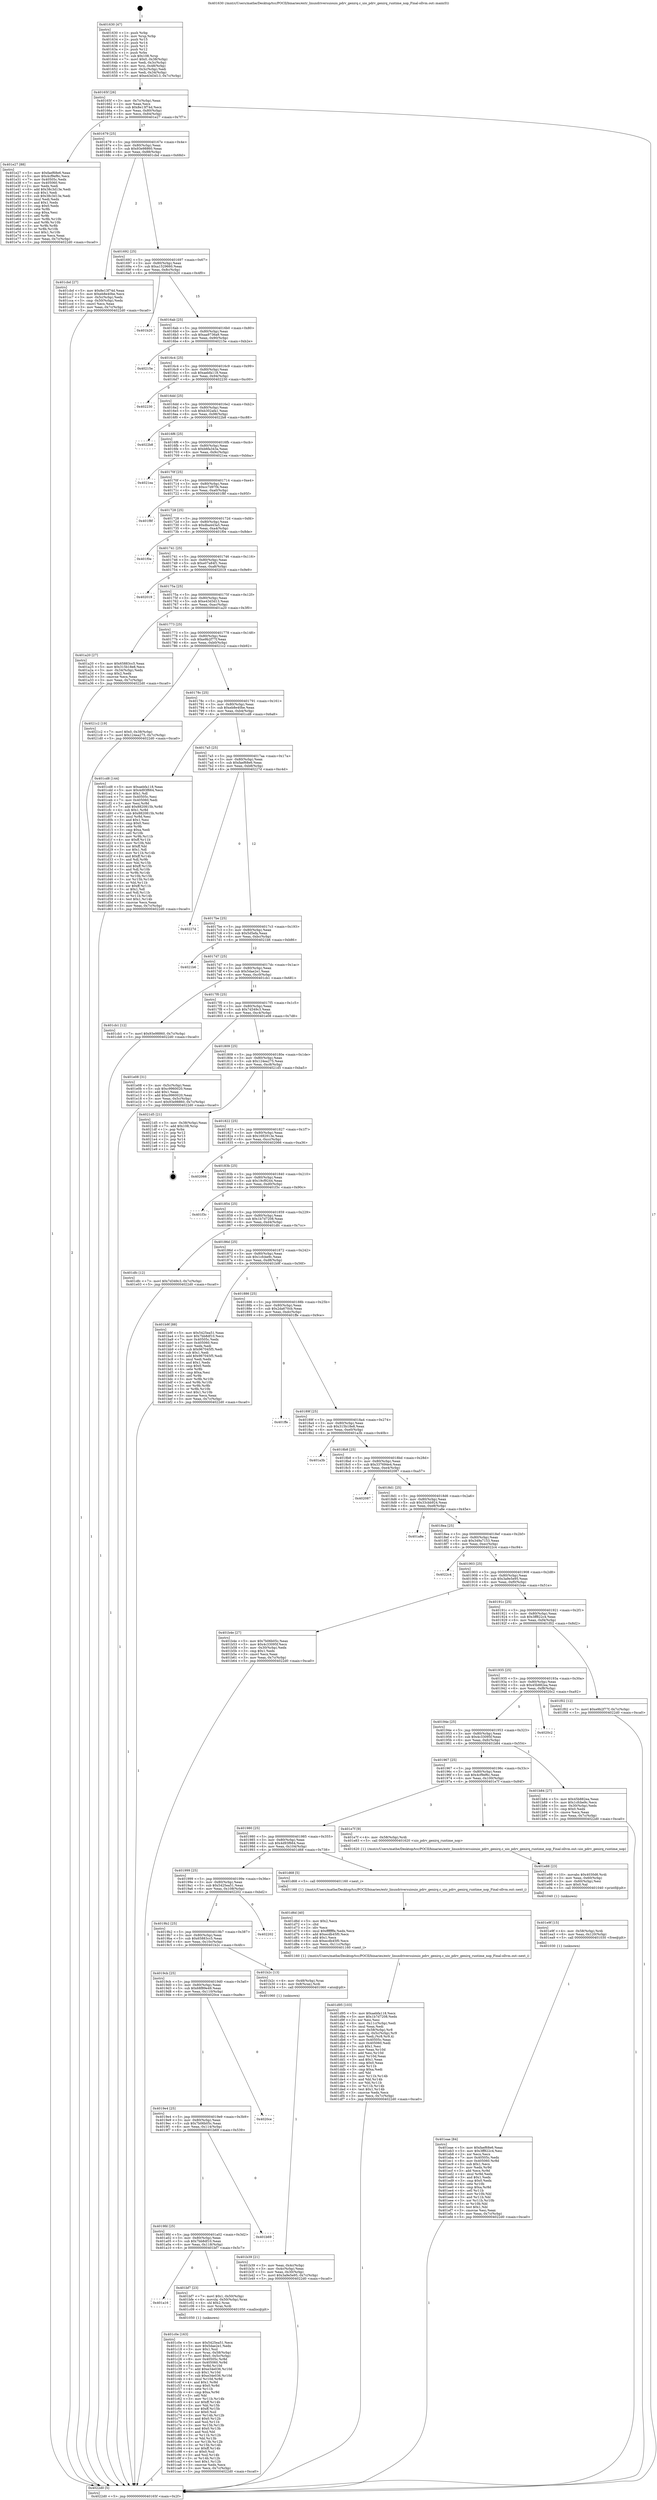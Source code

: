 digraph "0x401630" {
  label = "0x401630 (/mnt/c/Users/mathe/Desktop/tcc/POCII/binaries/extr_linuxdriversuiouio_pdrv_genirq.c_uio_pdrv_genirq_runtime_nop_Final-ollvm.out::main(0))"
  labelloc = "t"
  node[shape=record]

  Entry [label="",width=0.3,height=0.3,shape=circle,fillcolor=black,style=filled]
  "0x40165f" [label="{
     0x40165f [26]\l
     | [instrs]\l
     &nbsp;&nbsp;0x40165f \<+3\>: mov -0x7c(%rbp),%eax\l
     &nbsp;&nbsp;0x401662 \<+2\>: mov %eax,%ecx\l
     &nbsp;&nbsp;0x401664 \<+6\>: sub $0x8e13f74d,%ecx\l
     &nbsp;&nbsp;0x40166a \<+3\>: mov %eax,-0x80(%rbp)\l
     &nbsp;&nbsp;0x40166d \<+6\>: mov %ecx,-0x84(%rbp)\l
     &nbsp;&nbsp;0x401673 \<+6\>: je 0000000000401e27 \<main+0x7f7\>\l
  }"]
  "0x401e27" [label="{
     0x401e27 [88]\l
     | [instrs]\l
     &nbsp;&nbsp;0x401e27 \<+5\>: mov $0xfaef68e6,%eax\l
     &nbsp;&nbsp;0x401e2c \<+5\>: mov $0x4cf9ef6c,%ecx\l
     &nbsp;&nbsp;0x401e31 \<+7\>: mov 0x40505c,%edx\l
     &nbsp;&nbsp;0x401e38 \<+7\>: mov 0x405060,%esi\l
     &nbsp;&nbsp;0x401e3f \<+2\>: mov %edx,%edi\l
     &nbsp;&nbsp;0x401e41 \<+6\>: add $0x38c3d13e,%edi\l
     &nbsp;&nbsp;0x401e47 \<+3\>: sub $0x1,%edi\l
     &nbsp;&nbsp;0x401e4a \<+6\>: sub $0x38c3d13e,%edi\l
     &nbsp;&nbsp;0x401e50 \<+3\>: imul %edi,%edx\l
     &nbsp;&nbsp;0x401e53 \<+3\>: and $0x1,%edx\l
     &nbsp;&nbsp;0x401e56 \<+3\>: cmp $0x0,%edx\l
     &nbsp;&nbsp;0x401e59 \<+4\>: sete %r8b\l
     &nbsp;&nbsp;0x401e5d \<+3\>: cmp $0xa,%esi\l
     &nbsp;&nbsp;0x401e60 \<+4\>: setl %r9b\l
     &nbsp;&nbsp;0x401e64 \<+3\>: mov %r8b,%r10b\l
     &nbsp;&nbsp;0x401e67 \<+3\>: and %r9b,%r10b\l
     &nbsp;&nbsp;0x401e6a \<+3\>: xor %r9b,%r8b\l
     &nbsp;&nbsp;0x401e6d \<+3\>: or %r8b,%r10b\l
     &nbsp;&nbsp;0x401e70 \<+4\>: test $0x1,%r10b\l
     &nbsp;&nbsp;0x401e74 \<+3\>: cmovne %ecx,%eax\l
     &nbsp;&nbsp;0x401e77 \<+3\>: mov %eax,-0x7c(%rbp)\l
     &nbsp;&nbsp;0x401e7a \<+5\>: jmp 00000000004022d0 \<main+0xca0\>\l
  }"]
  "0x401679" [label="{
     0x401679 [25]\l
     | [instrs]\l
     &nbsp;&nbsp;0x401679 \<+5\>: jmp 000000000040167e \<main+0x4e\>\l
     &nbsp;&nbsp;0x40167e \<+3\>: mov -0x80(%rbp),%eax\l
     &nbsp;&nbsp;0x401681 \<+5\>: sub $0x93e98860,%eax\l
     &nbsp;&nbsp;0x401686 \<+6\>: mov %eax,-0x88(%rbp)\l
     &nbsp;&nbsp;0x40168c \<+6\>: je 0000000000401cbd \<main+0x68d\>\l
  }"]
  Exit [label="",width=0.3,height=0.3,shape=circle,fillcolor=black,style=filled,peripheries=2]
  "0x401cbd" [label="{
     0x401cbd [27]\l
     | [instrs]\l
     &nbsp;&nbsp;0x401cbd \<+5\>: mov $0x8e13f74d,%eax\l
     &nbsp;&nbsp;0x401cc2 \<+5\>: mov $0xeb8e40be,%ecx\l
     &nbsp;&nbsp;0x401cc7 \<+3\>: mov -0x5c(%rbp),%edx\l
     &nbsp;&nbsp;0x401cca \<+3\>: cmp -0x50(%rbp),%edx\l
     &nbsp;&nbsp;0x401ccd \<+3\>: cmovl %ecx,%eax\l
     &nbsp;&nbsp;0x401cd0 \<+3\>: mov %eax,-0x7c(%rbp)\l
     &nbsp;&nbsp;0x401cd3 \<+5\>: jmp 00000000004022d0 \<main+0xca0\>\l
  }"]
  "0x401692" [label="{
     0x401692 [25]\l
     | [instrs]\l
     &nbsp;&nbsp;0x401692 \<+5\>: jmp 0000000000401697 \<main+0x67\>\l
     &nbsp;&nbsp;0x401697 \<+3\>: mov -0x80(%rbp),%eax\l
     &nbsp;&nbsp;0x40169a \<+5\>: sub $0xa1529660,%eax\l
     &nbsp;&nbsp;0x40169f \<+6\>: mov %eax,-0x8c(%rbp)\l
     &nbsp;&nbsp;0x4016a5 \<+6\>: je 0000000000401b20 \<main+0x4f0\>\l
  }"]
  "0x401eae" [label="{
     0x401eae [84]\l
     | [instrs]\l
     &nbsp;&nbsp;0x401eae \<+5\>: mov $0xfaef68e6,%eax\l
     &nbsp;&nbsp;0x401eb3 \<+5\>: mov $0x3ff822c4,%esi\l
     &nbsp;&nbsp;0x401eb8 \<+2\>: xor %ecx,%ecx\l
     &nbsp;&nbsp;0x401eba \<+7\>: mov 0x40505c,%edx\l
     &nbsp;&nbsp;0x401ec1 \<+8\>: mov 0x405060,%r8d\l
     &nbsp;&nbsp;0x401ec9 \<+3\>: sub $0x1,%ecx\l
     &nbsp;&nbsp;0x401ecc \<+3\>: mov %edx,%r9d\l
     &nbsp;&nbsp;0x401ecf \<+3\>: add %ecx,%r9d\l
     &nbsp;&nbsp;0x401ed2 \<+4\>: imul %r9d,%edx\l
     &nbsp;&nbsp;0x401ed6 \<+3\>: and $0x1,%edx\l
     &nbsp;&nbsp;0x401ed9 \<+3\>: cmp $0x0,%edx\l
     &nbsp;&nbsp;0x401edc \<+4\>: sete %r10b\l
     &nbsp;&nbsp;0x401ee0 \<+4\>: cmp $0xa,%r8d\l
     &nbsp;&nbsp;0x401ee4 \<+4\>: setl %r11b\l
     &nbsp;&nbsp;0x401ee8 \<+3\>: mov %r10b,%bl\l
     &nbsp;&nbsp;0x401eeb \<+3\>: and %r11b,%bl\l
     &nbsp;&nbsp;0x401eee \<+3\>: xor %r11b,%r10b\l
     &nbsp;&nbsp;0x401ef1 \<+3\>: or %r10b,%bl\l
     &nbsp;&nbsp;0x401ef4 \<+3\>: test $0x1,%bl\l
     &nbsp;&nbsp;0x401ef7 \<+3\>: cmovne %esi,%eax\l
     &nbsp;&nbsp;0x401efa \<+3\>: mov %eax,-0x7c(%rbp)\l
     &nbsp;&nbsp;0x401efd \<+5\>: jmp 00000000004022d0 \<main+0xca0\>\l
  }"]
  "0x401b20" [label="{
     0x401b20\l
  }", style=dashed]
  "0x4016ab" [label="{
     0x4016ab [25]\l
     | [instrs]\l
     &nbsp;&nbsp;0x4016ab \<+5\>: jmp 00000000004016b0 \<main+0x80\>\l
     &nbsp;&nbsp;0x4016b0 \<+3\>: mov -0x80(%rbp),%eax\l
     &nbsp;&nbsp;0x4016b3 \<+5\>: sub $0xaa9736a9,%eax\l
     &nbsp;&nbsp;0x4016b8 \<+6\>: mov %eax,-0x90(%rbp)\l
     &nbsp;&nbsp;0x4016be \<+6\>: je 000000000040215e \<main+0xb2e\>\l
  }"]
  "0x401e9f" [label="{
     0x401e9f [15]\l
     | [instrs]\l
     &nbsp;&nbsp;0x401e9f \<+4\>: mov -0x58(%rbp),%rdi\l
     &nbsp;&nbsp;0x401ea3 \<+6\>: mov %eax,-0x120(%rbp)\l
     &nbsp;&nbsp;0x401ea9 \<+5\>: call 0000000000401030 \<free@plt\>\l
     | [calls]\l
     &nbsp;&nbsp;0x401030 \{1\} (unknown)\l
  }"]
  "0x40215e" [label="{
     0x40215e\l
  }", style=dashed]
  "0x4016c4" [label="{
     0x4016c4 [25]\l
     | [instrs]\l
     &nbsp;&nbsp;0x4016c4 \<+5\>: jmp 00000000004016c9 \<main+0x99\>\l
     &nbsp;&nbsp;0x4016c9 \<+3\>: mov -0x80(%rbp),%eax\l
     &nbsp;&nbsp;0x4016cc \<+5\>: sub $0xaebfa118,%eax\l
     &nbsp;&nbsp;0x4016d1 \<+6\>: mov %eax,-0x94(%rbp)\l
     &nbsp;&nbsp;0x4016d7 \<+6\>: je 0000000000402230 \<main+0xc00\>\l
  }"]
  "0x401e88" [label="{
     0x401e88 [23]\l
     | [instrs]\l
     &nbsp;&nbsp;0x401e88 \<+10\>: movabs $0x4030d6,%rdi\l
     &nbsp;&nbsp;0x401e92 \<+3\>: mov %eax,-0x60(%rbp)\l
     &nbsp;&nbsp;0x401e95 \<+3\>: mov -0x60(%rbp),%esi\l
     &nbsp;&nbsp;0x401e98 \<+2\>: mov $0x0,%al\l
     &nbsp;&nbsp;0x401e9a \<+5\>: call 0000000000401040 \<printf@plt\>\l
     | [calls]\l
     &nbsp;&nbsp;0x401040 \{1\} (unknown)\l
  }"]
  "0x402230" [label="{
     0x402230\l
  }", style=dashed]
  "0x4016dd" [label="{
     0x4016dd [25]\l
     | [instrs]\l
     &nbsp;&nbsp;0x4016dd \<+5\>: jmp 00000000004016e2 \<main+0xb2\>\l
     &nbsp;&nbsp;0x4016e2 \<+3\>: mov -0x80(%rbp),%eax\l
     &nbsp;&nbsp;0x4016e5 \<+5\>: sub $0xb302afa1,%eax\l
     &nbsp;&nbsp;0x4016ea \<+6\>: mov %eax,-0x98(%rbp)\l
     &nbsp;&nbsp;0x4016f0 \<+6\>: je 00000000004022b8 \<main+0xc88\>\l
  }"]
  "0x401d95" [label="{
     0x401d95 [103]\l
     | [instrs]\l
     &nbsp;&nbsp;0x401d95 \<+5\>: mov $0xaebfa118,%ecx\l
     &nbsp;&nbsp;0x401d9a \<+5\>: mov $0x1b7d7208,%edx\l
     &nbsp;&nbsp;0x401d9f \<+2\>: xor %esi,%esi\l
     &nbsp;&nbsp;0x401da1 \<+6\>: mov -0x11c(%rbp),%edi\l
     &nbsp;&nbsp;0x401da7 \<+3\>: imul %eax,%edi\l
     &nbsp;&nbsp;0x401daa \<+4\>: mov -0x58(%rbp),%r8\l
     &nbsp;&nbsp;0x401dae \<+4\>: movslq -0x5c(%rbp),%r9\l
     &nbsp;&nbsp;0x401db2 \<+4\>: mov %edi,(%r8,%r9,4)\l
     &nbsp;&nbsp;0x401db6 \<+7\>: mov 0x40505c,%eax\l
     &nbsp;&nbsp;0x401dbd \<+7\>: mov 0x405060,%edi\l
     &nbsp;&nbsp;0x401dc4 \<+3\>: sub $0x1,%esi\l
     &nbsp;&nbsp;0x401dc7 \<+3\>: mov %eax,%r10d\l
     &nbsp;&nbsp;0x401dca \<+3\>: add %esi,%r10d\l
     &nbsp;&nbsp;0x401dcd \<+4\>: imul %r10d,%eax\l
     &nbsp;&nbsp;0x401dd1 \<+3\>: and $0x1,%eax\l
     &nbsp;&nbsp;0x401dd4 \<+3\>: cmp $0x0,%eax\l
     &nbsp;&nbsp;0x401dd7 \<+4\>: sete %r11b\l
     &nbsp;&nbsp;0x401ddb \<+3\>: cmp $0xa,%edi\l
     &nbsp;&nbsp;0x401dde \<+3\>: setl %bl\l
     &nbsp;&nbsp;0x401de1 \<+3\>: mov %r11b,%r14b\l
     &nbsp;&nbsp;0x401de4 \<+3\>: and %bl,%r14b\l
     &nbsp;&nbsp;0x401de7 \<+3\>: xor %bl,%r11b\l
     &nbsp;&nbsp;0x401dea \<+3\>: or %r11b,%r14b\l
     &nbsp;&nbsp;0x401ded \<+4\>: test $0x1,%r14b\l
     &nbsp;&nbsp;0x401df1 \<+3\>: cmovne %edx,%ecx\l
     &nbsp;&nbsp;0x401df4 \<+3\>: mov %ecx,-0x7c(%rbp)\l
     &nbsp;&nbsp;0x401df7 \<+5\>: jmp 00000000004022d0 \<main+0xca0\>\l
  }"]
  "0x4022b8" [label="{
     0x4022b8\l
  }", style=dashed]
  "0x4016f6" [label="{
     0x4016f6 [25]\l
     | [instrs]\l
     &nbsp;&nbsp;0x4016f6 \<+5\>: jmp 00000000004016fb \<main+0xcb\>\l
     &nbsp;&nbsp;0x4016fb \<+3\>: mov -0x80(%rbp),%eax\l
     &nbsp;&nbsp;0x4016fe \<+5\>: sub $0xb6fa343a,%eax\l
     &nbsp;&nbsp;0x401703 \<+6\>: mov %eax,-0x9c(%rbp)\l
     &nbsp;&nbsp;0x401709 \<+6\>: je 00000000004021ea \<main+0xbba\>\l
  }"]
  "0x401d6d" [label="{
     0x401d6d [40]\l
     | [instrs]\l
     &nbsp;&nbsp;0x401d6d \<+5\>: mov $0x2,%ecx\l
     &nbsp;&nbsp;0x401d72 \<+1\>: cltd\l
     &nbsp;&nbsp;0x401d73 \<+2\>: idiv %ecx\l
     &nbsp;&nbsp;0x401d75 \<+6\>: imul $0xfffffffe,%edx,%ecx\l
     &nbsp;&nbsp;0x401d7b \<+6\>: add $0xecdb45f0,%ecx\l
     &nbsp;&nbsp;0x401d81 \<+3\>: add $0x1,%ecx\l
     &nbsp;&nbsp;0x401d84 \<+6\>: sub $0xecdb45f0,%ecx\l
     &nbsp;&nbsp;0x401d8a \<+6\>: mov %ecx,-0x11c(%rbp)\l
     &nbsp;&nbsp;0x401d90 \<+5\>: call 0000000000401160 \<next_i\>\l
     | [calls]\l
     &nbsp;&nbsp;0x401160 \{1\} (/mnt/c/Users/mathe/Desktop/tcc/POCII/binaries/extr_linuxdriversuiouio_pdrv_genirq.c_uio_pdrv_genirq_runtime_nop_Final-ollvm.out::next_i)\l
  }"]
  "0x4021ea" [label="{
     0x4021ea\l
  }", style=dashed]
  "0x40170f" [label="{
     0x40170f [25]\l
     | [instrs]\l
     &nbsp;&nbsp;0x40170f \<+5\>: jmp 0000000000401714 \<main+0xe4\>\l
     &nbsp;&nbsp;0x401714 \<+3\>: mov -0x80(%rbp),%eax\l
     &nbsp;&nbsp;0x401717 \<+5\>: sub $0xcc7d97f4,%eax\l
     &nbsp;&nbsp;0x40171c \<+6\>: mov %eax,-0xa0(%rbp)\l
     &nbsp;&nbsp;0x401722 \<+6\>: je 0000000000401f8f \<main+0x95f\>\l
  }"]
  "0x401c0e" [label="{
     0x401c0e [163]\l
     | [instrs]\l
     &nbsp;&nbsp;0x401c0e \<+5\>: mov $0x5425ea51,%ecx\l
     &nbsp;&nbsp;0x401c13 \<+5\>: mov $0x5dae2e1,%edx\l
     &nbsp;&nbsp;0x401c18 \<+3\>: mov $0x1,%sil\l
     &nbsp;&nbsp;0x401c1b \<+4\>: mov %rax,-0x58(%rbp)\l
     &nbsp;&nbsp;0x401c1f \<+7\>: movl $0x0,-0x5c(%rbp)\l
     &nbsp;&nbsp;0x401c26 \<+8\>: mov 0x40505c,%r8d\l
     &nbsp;&nbsp;0x401c2e \<+8\>: mov 0x405060,%r9d\l
     &nbsp;&nbsp;0x401c36 \<+3\>: mov %r8d,%r10d\l
     &nbsp;&nbsp;0x401c39 \<+7\>: add $0xe34e036,%r10d\l
     &nbsp;&nbsp;0x401c40 \<+4\>: sub $0x1,%r10d\l
     &nbsp;&nbsp;0x401c44 \<+7\>: sub $0xe34e036,%r10d\l
     &nbsp;&nbsp;0x401c4b \<+4\>: imul %r10d,%r8d\l
     &nbsp;&nbsp;0x401c4f \<+4\>: and $0x1,%r8d\l
     &nbsp;&nbsp;0x401c53 \<+4\>: cmp $0x0,%r8d\l
     &nbsp;&nbsp;0x401c57 \<+4\>: sete %r11b\l
     &nbsp;&nbsp;0x401c5b \<+4\>: cmp $0xa,%r9d\l
     &nbsp;&nbsp;0x401c5f \<+3\>: setl %bl\l
     &nbsp;&nbsp;0x401c62 \<+3\>: mov %r11b,%r14b\l
     &nbsp;&nbsp;0x401c65 \<+4\>: xor $0xff,%r14b\l
     &nbsp;&nbsp;0x401c69 \<+3\>: mov %bl,%r15b\l
     &nbsp;&nbsp;0x401c6c \<+4\>: xor $0xff,%r15b\l
     &nbsp;&nbsp;0x401c70 \<+4\>: xor $0x0,%sil\l
     &nbsp;&nbsp;0x401c74 \<+3\>: mov %r14b,%r12b\l
     &nbsp;&nbsp;0x401c77 \<+4\>: and $0x0,%r12b\l
     &nbsp;&nbsp;0x401c7b \<+3\>: and %sil,%r11b\l
     &nbsp;&nbsp;0x401c7e \<+3\>: mov %r15b,%r13b\l
     &nbsp;&nbsp;0x401c81 \<+4\>: and $0x0,%r13b\l
     &nbsp;&nbsp;0x401c85 \<+3\>: and %sil,%bl\l
     &nbsp;&nbsp;0x401c88 \<+3\>: or %r11b,%r12b\l
     &nbsp;&nbsp;0x401c8b \<+3\>: or %bl,%r13b\l
     &nbsp;&nbsp;0x401c8e \<+3\>: xor %r13b,%r12b\l
     &nbsp;&nbsp;0x401c91 \<+3\>: or %r15b,%r14b\l
     &nbsp;&nbsp;0x401c94 \<+4\>: xor $0xff,%r14b\l
     &nbsp;&nbsp;0x401c98 \<+4\>: or $0x0,%sil\l
     &nbsp;&nbsp;0x401c9c \<+3\>: and %sil,%r14b\l
     &nbsp;&nbsp;0x401c9f \<+3\>: or %r14b,%r12b\l
     &nbsp;&nbsp;0x401ca2 \<+4\>: test $0x1,%r12b\l
     &nbsp;&nbsp;0x401ca6 \<+3\>: cmovne %edx,%ecx\l
     &nbsp;&nbsp;0x401ca9 \<+3\>: mov %ecx,-0x7c(%rbp)\l
     &nbsp;&nbsp;0x401cac \<+5\>: jmp 00000000004022d0 \<main+0xca0\>\l
  }"]
  "0x401f8f" [label="{
     0x401f8f\l
  }", style=dashed]
  "0x401728" [label="{
     0x401728 [25]\l
     | [instrs]\l
     &nbsp;&nbsp;0x401728 \<+5\>: jmp 000000000040172d \<main+0xfd\>\l
     &nbsp;&nbsp;0x40172d \<+3\>: mov -0x80(%rbp),%eax\l
     &nbsp;&nbsp;0x401730 \<+5\>: sub $0xdba443a5,%eax\l
     &nbsp;&nbsp;0x401735 \<+6\>: mov %eax,-0xa4(%rbp)\l
     &nbsp;&nbsp;0x40173b \<+6\>: je 0000000000401f0e \<main+0x8de\>\l
  }"]
  "0x401a16" [label="{
     0x401a16\l
  }", style=dashed]
  "0x401f0e" [label="{
     0x401f0e\l
  }", style=dashed]
  "0x401741" [label="{
     0x401741 [25]\l
     | [instrs]\l
     &nbsp;&nbsp;0x401741 \<+5\>: jmp 0000000000401746 \<main+0x116\>\l
     &nbsp;&nbsp;0x401746 \<+3\>: mov -0x80(%rbp),%eax\l
     &nbsp;&nbsp;0x401749 \<+5\>: sub $0xe07a84f1,%eax\l
     &nbsp;&nbsp;0x40174e \<+6\>: mov %eax,-0xa8(%rbp)\l
     &nbsp;&nbsp;0x401754 \<+6\>: je 0000000000402019 \<main+0x9e9\>\l
  }"]
  "0x401bf7" [label="{
     0x401bf7 [23]\l
     | [instrs]\l
     &nbsp;&nbsp;0x401bf7 \<+7\>: movl $0x1,-0x50(%rbp)\l
     &nbsp;&nbsp;0x401bfe \<+4\>: movslq -0x50(%rbp),%rax\l
     &nbsp;&nbsp;0x401c02 \<+4\>: shl $0x2,%rax\l
     &nbsp;&nbsp;0x401c06 \<+3\>: mov %rax,%rdi\l
     &nbsp;&nbsp;0x401c09 \<+5\>: call 0000000000401050 \<malloc@plt\>\l
     | [calls]\l
     &nbsp;&nbsp;0x401050 \{1\} (unknown)\l
  }"]
  "0x402019" [label="{
     0x402019\l
  }", style=dashed]
  "0x40175a" [label="{
     0x40175a [25]\l
     | [instrs]\l
     &nbsp;&nbsp;0x40175a \<+5\>: jmp 000000000040175f \<main+0x12f\>\l
     &nbsp;&nbsp;0x40175f \<+3\>: mov -0x80(%rbp),%eax\l
     &nbsp;&nbsp;0x401762 \<+5\>: sub $0xe43d3d13,%eax\l
     &nbsp;&nbsp;0x401767 \<+6\>: mov %eax,-0xac(%rbp)\l
     &nbsp;&nbsp;0x40176d \<+6\>: je 0000000000401a20 \<main+0x3f0\>\l
  }"]
  "0x4019fd" [label="{
     0x4019fd [25]\l
     | [instrs]\l
     &nbsp;&nbsp;0x4019fd \<+5\>: jmp 0000000000401a02 \<main+0x3d2\>\l
     &nbsp;&nbsp;0x401a02 \<+3\>: mov -0x80(%rbp),%eax\l
     &nbsp;&nbsp;0x401a05 \<+5\>: sub $0x7bb8df10,%eax\l
     &nbsp;&nbsp;0x401a0a \<+6\>: mov %eax,-0x118(%rbp)\l
     &nbsp;&nbsp;0x401a10 \<+6\>: je 0000000000401bf7 \<main+0x5c7\>\l
  }"]
  "0x401a20" [label="{
     0x401a20 [27]\l
     | [instrs]\l
     &nbsp;&nbsp;0x401a20 \<+5\>: mov $0x65883cc5,%eax\l
     &nbsp;&nbsp;0x401a25 \<+5\>: mov $0x315b18e8,%ecx\l
     &nbsp;&nbsp;0x401a2a \<+3\>: mov -0x34(%rbp),%edx\l
     &nbsp;&nbsp;0x401a2d \<+3\>: cmp $0x2,%edx\l
     &nbsp;&nbsp;0x401a30 \<+3\>: cmovne %ecx,%eax\l
     &nbsp;&nbsp;0x401a33 \<+3\>: mov %eax,-0x7c(%rbp)\l
     &nbsp;&nbsp;0x401a36 \<+5\>: jmp 00000000004022d0 \<main+0xca0\>\l
  }"]
  "0x401773" [label="{
     0x401773 [25]\l
     | [instrs]\l
     &nbsp;&nbsp;0x401773 \<+5\>: jmp 0000000000401778 \<main+0x148\>\l
     &nbsp;&nbsp;0x401778 \<+3\>: mov -0x80(%rbp),%eax\l
     &nbsp;&nbsp;0x40177b \<+5\>: sub $0xe9b2f77f,%eax\l
     &nbsp;&nbsp;0x401780 \<+6\>: mov %eax,-0xb0(%rbp)\l
     &nbsp;&nbsp;0x401786 \<+6\>: je 00000000004021c2 \<main+0xb92\>\l
  }"]
  "0x4022d0" [label="{
     0x4022d0 [5]\l
     | [instrs]\l
     &nbsp;&nbsp;0x4022d0 \<+5\>: jmp 000000000040165f \<main+0x2f\>\l
  }"]
  "0x401630" [label="{
     0x401630 [47]\l
     | [instrs]\l
     &nbsp;&nbsp;0x401630 \<+1\>: push %rbp\l
     &nbsp;&nbsp;0x401631 \<+3\>: mov %rsp,%rbp\l
     &nbsp;&nbsp;0x401634 \<+2\>: push %r15\l
     &nbsp;&nbsp;0x401636 \<+2\>: push %r14\l
     &nbsp;&nbsp;0x401638 \<+2\>: push %r13\l
     &nbsp;&nbsp;0x40163a \<+2\>: push %r12\l
     &nbsp;&nbsp;0x40163c \<+1\>: push %rbx\l
     &nbsp;&nbsp;0x40163d \<+7\>: sub $0x108,%rsp\l
     &nbsp;&nbsp;0x401644 \<+7\>: movl $0x0,-0x38(%rbp)\l
     &nbsp;&nbsp;0x40164b \<+3\>: mov %edi,-0x3c(%rbp)\l
     &nbsp;&nbsp;0x40164e \<+4\>: mov %rsi,-0x48(%rbp)\l
     &nbsp;&nbsp;0x401652 \<+3\>: mov -0x3c(%rbp),%edi\l
     &nbsp;&nbsp;0x401655 \<+3\>: mov %edi,-0x34(%rbp)\l
     &nbsp;&nbsp;0x401658 \<+7\>: movl $0xe43d3d13,-0x7c(%rbp)\l
  }"]
  "0x401b69" [label="{
     0x401b69\l
  }", style=dashed]
  "0x4021c2" [label="{
     0x4021c2 [19]\l
     | [instrs]\l
     &nbsp;&nbsp;0x4021c2 \<+7\>: movl $0x0,-0x38(%rbp)\l
     &nbsp;&nbsp;0x4021c9 \<+7\>: movl $0x124ea275,-0x7c(%rbp)\l
     &nbsp;&nbsp;0x4021d0 \<+5\>: jmp 00000000004022d0 \<main+0xca0\>\l
  }"]
  "0x40178c" [label="{
     0x40178c [25]\l
     | [instrs]\l
     &nbsp;&nbsp;0x40178c \<+5\>: jmp 0000000000401791 \<main+0x161\>\l
     &nbsp;&nbsp;0x401791 \<+3\>: mov -0x80(%rbp),%eax\l
     &nbsp;&nbsp;0x401794 \<+5\>: sub $0xeb8e40be,%eax\l
     &nbsp;&nbsp;0x401799 \<+6\>: mov %eax,-0xb4(%rbp)\l
     &nbsp;&nbsp;0x40179f \<+6\>: je 0000000000401cd8 \<main+0x6a8\>\l
  }"]
  "0x4019e4" [label="{
     0x4019e4 [25]\l
     | [instrs]\l
     &nbsp;&nbsp;0x4019e4 \<+5\>: jmp 00000000004019e9 \<main+0x3b9\>\l
     &nbsp;&nbsp;0x4019e9 \<+3\>: mov -0x80(%rbp),%eax\l
     &nbsp;&nbsp;0x4019ec \<+5\>: sub $0x7b06b05c,%eax\l
     &nbsp;&nbsp;0x4019f1 \<+6\>: mov %eax,-0x114(%rbp)\l
     &nbsp;&nbsp;0x4019f7 \<+6\>: je 0000000000401b69 \<main+0x539\>\l
  }"]
  "0x401cd8" [label="{
     0x401cd8 [144]\l
     | [instrs]\l
     &nbsp;&nbsp;0x401cd8 \<+5\>: mov $0xaebfa118,%eax\l
     &nbsp;&nbsp;0x401cdd \<+5\>: mov $0x4d93f664,%ecx\l
     &nbsp;&nbsp;0x401ce2 \<+2\>: mov $0x1,%dl\l
     &nbsp;&nbsp;0x401ce4 \<+7\>: mov 0x40505c,%esi\l
     &nbsp;&nbsp;0x401ceb \<+7\>: mov 0x405060,%edi\l
     &nbsp;&nbsp;0x401cf2 \<+3\>: mov %esi,%r8d\l
     &nbsp;&nbsp;0x401cf5 \<+7\>: add $0x8820815b,%r8d\l
     &nbsp;&nbsp;0x401cfc \<+4\>: sub $0x1,%r8d\l
     &nbsp;&nbsp;0x401d00 \<+7\>: sub $0x8820815b,%r8d\l
     &nbsp;&nbsp;0x401d07 \<+4\>: imul %r8d,%esi\l
     &nbsp;&nbsp;0x401d0b \<+3\>: and $0x1,%esi\l
     &nbsp;&nbsp;0x401d0e \<+3\>: cmp $0x0,%esi\l
     &nbsp;&nbsp;0x401d11 \<+4\>: sete %r9b\l
     &nbsp;&nbsp;0x401d15 \<+3\>: cmp $0xa,%edi\l
     &nbsp;&nbsp;0x401d18 \<+4\>: setl %r10b\l
     &nbsp;&nbsp;0x401d1c \<+3\>: mov %r9b,%r11b\l
     &nbsp;&nbsp;0x401d1f \<+4\>: xor $0xff,%r11b\l
     &nbsp;&nbsp;0x401d23 \<+3\>: mov %r10b,%bl\l
     &nbsp;&nbsp;0x401d26 \<+3\>: xor $0xff,%bl\l
     &nbsp;&nbsp;0x401d29 \<+3\>: xor $0x1,%dl\l
     &nbsp;&nbsp;0x401d2c \<+3\>: mov %r11b,%r14b\l
     &nbsp;&nbsp;0x401d2f \<+4\>: and $0xff,%r14b\l
     &nbsp;&nbsp;0x401d33 \<+3\>: and %dl,%r9b\l
     &nbsp;&nbsp;0x401d36 \<+3\>: mov %bl,%r15b\l
     &nbsp;&nbsp;0x401d39 \<+4\>: and $0xff,%r15b\l
     &nbsp;&nbsp;0x401d3d \<+3\>: and %dl,%r10b\l
     &nbsp;&nbsp;0x401d40 \<+3\>: or %r9b,%r14b\l
     &nbsp;&nbsp;0x401d43 \<+3\>: or %r10b,%r15b\l
     &nbsp;&nbsp;0x401d46 \<+3\>: xor %r15b,%r14b\l
     &nbsp;&nbsp;0x401d49 \<+3\>: or %bl,%r11b\l
     &nbsp;&nbsp;0x401d4c \<+4\>: xor $0xff,%r11b\l
     &nbsp;&nbsp;0x401d50 \<+3\>: or $0x1,%dl\l
     &nbsp;&nbsp;0x401d53 \<+3\>: and %dl,%r11b\l
     &nbsp;&nbsp;0x401d56 \<+3\>: or %r11b,%r14b\l
     &nbsp;&nbsp;0x401d59 \<+4\>: test $0x1,%r14b\l
     &nbsp;&nbsp;0x401d5d \<+3\>: cmovne %ecx,%eax\l
     &nbsp;&nbsp;0x401d60 \<+3\>: mov %eax,-0x7c(%rbp)\l
     &nbsp;&nbsp;0x401d63 \<+5\>: jmp 00000000004022d0 \<main+0xca0\>\l
  }"]
  "0x4017a5" [label="{
     0x4017a5 [25]\l
     | [instrs]\l
     &nbsp;&nbsp;0x4017a5 \<+5\>: jmp 00000000004017aa \<main+0x17a\>\l
     &nbsp;&nbsp;0x4017aa \<+3\>: mov -0x80(%rbp),%eax\l
     &nbsp;&nbsp;0x4017ad \<+5\>: sub $0xfaef68e6,%eax\l
     &nbsp;&nbsp;0x4017b2 \<+6\>: mov %eax,-0xb8(%rbp)\l
     &nbsp;&nbsp;0x4017b8 \<+6\>: je 000000000040227d \<main+0xc4d\>\l
  }"]
  "0x4020ce" [label="{
     0x4020ce\l
  }", style=dashed]
  "0x40227d" [label="{
     0x40227d\l
  }", style=dashed]
  "0x4017be" [label="{
     0x4017be [25]\l
     | [instrs]\l
     &nbsp;&nbsp;0x4017be \<+5\>: jmp 00000000004017c3 \<main+0x193\>\l
     &nbsp;&nbsp;0x4017c3 \<+3\>: mov -0x80(%rbp),%eax\l
     &nbsp;&nbsp;0x4017c6 \<+5\>: sub $0x5d5efa,%eax\l
     &nbsp;&nbsp;0x4017cb \<+6\>: mov %eax,-0xbc(%rbp)\l
     &nbsp;&nbsp;0x4017d1 \<+6\>: je 00000000004021b6 \<main+0xb86\>\l
  }"]
  "0x401b39" [label="{
     0x401b39 [21]\l
     | [instrs]\l
     &nbsp;&nbsp;0x401b39 \<+3\>: mov %eax,-0x4c(%rbp)\l
     &nbsp;&nbsp;0x401b3c \<+3\>: mov -0x4c(%rbp),%eax\l
     &nbsp;&nbsp;0x401b3f \<+3\>: mov %eax,-0x30(%rbp)\l
     &nbsp;&nbsp;0x401b42 \<+7\>: movl $0x3a9e5e95,-0x7c(%rbp)\l
     &nbsp;&nbsp;0x401b49 \<+5\>: jmp 00000000004022d0 \<main+0xca0\>\l
  }"]
  "0x4021b6" [label="{
     0x4021b6\l
  }", style=dashed]
  "0x4017d7" [label="{
     0x4017d7 [25]\l
     | [instrs]\l
     &nbsp;&nbsp;0x4017d7 \<+5\>: jmp 00000000004017dc \<main+0x1ac\>\l
     &nbsp;&nbsp;0x4017dc \<+3\>: mov -0x80(%rbp),%eax\l
     &nbsp;&nbsp;0x4017df \<+5\>: sub $0x5dae2e1,%eax\l
     &nbsp;&nbsp;0x4017e4 \<+6\>: mov %eax,-0xc0(%rbp)\l
     &nbsp;&nbsp;0x4017ea \<+6\>: je 0000000000401cb1 \<main+0x681\>\l
  }"]
  "0x4019cb" [label="{
     0x4019cb [25]\l
     | [instrs]\l
     &nbsp;&nbsp;0x4019cb \<+5\>: jmp 00000000004019d0 \<main+0x3a0\>\l
     &nbsp;&nbsp;0x4019d0 \<+3\>: mov -0x80(%rbp),%eax\l
     &nbsp;&nbsp;0x4019d3 \<+5\>: sub $0x68f89e49,%eax\l
     &nbsp;&nbsp;0x4019d8 \<+6\>: mov %eax,-0x110(%rbp)\l
     &nbsp;&nbsp;0x4019de \<+6\>: je 00000000004020ce \<main+0xa9e\>\l
  }"]
  "0x401cb1" [label="{
     0x401cb1 [12]\l
     | [instrs]\l
     &nbsp;&nbsp;0x401cb1 \<+7\>: movl $0x93e98860,-0x7c(%rbp)\l
     &nbsp;&nbsp;0x401cb8 \<+5\>: jmp 00000000004022d0 \<main+0xca0\>\l
  }"]
  "0x4017f0" [label="{
     0x4017f0 [25]\l
     | [instrs]\l
     &nbsp;&nbsp;0x4017f0 \<+5\>: jmp 00000000004017f5 \<main+0x1c5\>\l
     &nbsp;&nbsp;0x4017f5 \<+3\>: mov -0x80(%rbp),%eax\l
     &nbsp;&nbsp;0x4017f8 \<+5\>: sub $0x7d349c3,%eax\l
     &nbsp;&nbsp;0x4017fd \<+6\>: mov %eax,-0xc4(%rbp)\l
     &nbsp;&nbsp;0x401803 \<+6\>: je 0000000000401e08 \<main+0x7d8\>\l
  }"]
  "0x401b2c" [label="{
     0x401b2c [13]\l
     | [instrs]\l
     &nbsp;&nbsp;0x401b2c \<+4\>: mov -0x48(%rbp),%rax\l
     &nbsp;&nbsp;0x401b30 \<+4\>: mov 0x8(%rax),%rdi\l
     &nbsp;&nbsp;0x401b34 \<+5\>: call 0000000000401060 \<atoi@plt\>\l
     | [calls]\l
     &nbsp;&nbsp;0x401060 \{1\} (unknown)\l
  }"]
  "0x401e08" [label="{
     0x401e08 [31]\l
     | [instrs]\l
     &nbsp;&nbsp;0x401e08 \<+3\>: mov -0x5c(%rbp),%eax\l
     &nbsp;&nbsp;0x401e0b \<+5\>: sub $0xc9960020,%eax\l
     &nbsp;&nbsp;0x401e10 \<+3\>: add $0x1,%eax\l
     &nbsp;&nbsp;0x401e13 \<+5\>: add $0xc9960020,%eax\l
     &nbsp;&nbsp;0x401e18 \<+3\>: mov %eax,-0x5c(%rbp)\l
     &nbsp;&nbsp;0x401e1b \<+7\>: movl $0x93e98860,-0x7c(%rbp)\l
     &nbsp;&nbsp;0x401e22 \<+5\>: jmp 00000000004022d0 \<main+0xca0\>\l
  }"]
  "0x401809" [label="{
     0x401809 [25]\l
     | [instrs]\l
     &nbsp;&nbsp;0x401809 \<+5\>: jmp 000000000040180e \<main+0x1de\>\l
     &nbsp;&nbsp;0x40180e \<+3\>: mov -0x80(%rbp),%eax\l
     &nbsp;&nbsp;0x401811 \<+5\>: sub $0x124ea275,%eax\l
     &nbsp;&nbsp;0x401816 \<+6\>: mov %eax,-0xc8(%rbp)\l
     &nbsp;&nbsp;0x40181c \<+6\>: je 00000000004021d5 \<main+0xba5\>\l
  }"]
  "0x4019b2" [label="{
     0x4019b2 [25]\l
     | [instrs]\l
     &nbsp;&nbsp;0x4019b2 \<+5\>: jmp 00000000004019b7 \<main+0x387\>\l
     &nbsp;&nbsp;0x4019b7 \<+3\>: mov -0x80(%rbp),%eax\l
     &nbsp;&nbsp;0x4019ba \<+5\>: sub $0x65883cc5,%eax\l
     &nbsp;&nbsp;0x4019bf \<+6\>: mov %eax,-0x10c(%rbp)\l
     &nbsp;&nbsp;0x4019c5 \<+6\>: je 0000000000401b2c \<main+0x4fc\>\l
  }"]
  "0x4021d5" [label="{
     0x4021d5 [21]\l
     | [instrs]\l
     &nbsp;&nbsp;0x4021d5 \<+3\>: mov -0x38(%rbp),%eax\l
     &nbsp;&nbsp;0x4021d8 \<+7\>: add $0x108,%rsp\l
     &nbsp;&nbsp;0x4021df \<+1\>: pop %rbx\l
     &nbsp;&nbsp;0x4021e0 \<+2\>: pop %r12\l
     &nbsp;&nbsp;0x4021e2 \<+2\>: pop %r13\l
     &nbsp;&nbsp;0x4021e4 \<+2\>: pop %r14\l
     &nbsp;&nbsp;0x4021e6 \<+2\>: pop %r15\l
     &nbsp;&nbsp;0x4021e8 \<+1\>: pop %rbp\l
     &nbsp;&nbsp;0x4021e9 \<+1\>: ret\l
  }"]
  "0x401822" [label="{
     0x401822 [25]\l
     | [instrs]\l
     &nbsp;&nbsp;0x401822 \<+5\>: jmp 0000000000401827 \<main+0x1f7\>\l
     &nbsp;&nbsp;0x401827 \<+3\>: mov -0x80(%rbp),%eax\l
     &nbsp;&nbsp;0x40182a \<+5\>: sub $0x1692913e,%eax\l
     &nbsp;&nbsp;0x40182f \<+6\>: mov %eax,-0xcc(%rbp)\l
     &nbsp;&nbsp;0x401835 \<+6\>: je 0000000000402066 \<main+0xa36\>\l
  }"]
  "0x402202" [label="{
     0x402202\l
  }", style=dashed]
  "0x402066" [label="{
     0x402066\l
  }", style=dashed]
  "0x40183b" [label="{
     0x40183b [25]\l
     | [instrs]\l
     &nbsp;&nbsp;0x40183b \<+5\>: jmp 0000000000401840 \<main+0x210\>\l
     &nbsp;&nbsp;0x401840 \<+3\>: mov -0x80(%rbp),%eax\l
     &nbsp;&nbsp;0x401843 \<+5\>: sub $0x19cf9244,%eax\l
     &nbsp;&nbsp;0x401848 \<+6\>: mov %eax,-0xd0(%rbp)\l
     &nbsp;&nbsp;0x40184e \<+6\>: je 0000000000401f3c \<main+0x90c\>\l
  }"]
  "0x401999" [label="{
     0x401999 [25]\l
     | [instrs]\l
     &nbsp;&nbsp;0x401999 \<+5\>: jmp 000000000040199e \<main+0x36e\>\l
     &nbsp;&nbsp;0x40199e \<+3\>: mov -0x80(%rbp),%eax\l
     &nbsp;&nbsp;0x4019a1 \<+5\>: sub $0x5425ea51,%eax\l
     &nbsp;&nbsp;0x4019a6 \<+6\>: mov %eax,-0x108(%rbp)\l
     &nbsp;&nbsp;0x4019ac \<+6\>: je 0000000000402202 \<main+0xbd2\>\l
  }"]
  "0x401f3c" [label="{
     0x401f3c\l
  }", style=dashed]
  "0x401854" [label="{
     0x401854 [25]\l
     | [instrs]\l
     &nbsp;&nbsp;0x401854 \<+5\>: jmp 0000000000401859 \<main+0x229\>\l
     &nbsp;&nbsp;0x401859 \<+3\>: mov -0x80(%rbp),%eax\l
     &nbsp;&nbsp;0x40185c \<+5\>: sub $0x1b7d7208,%eax\l
     &nbsp;&nbsp;0x401861 \<+6\>: mov %eax,-0xd4(%rbp)\l
     &nbsp;&nbsp;0x401867 \<+6\>: je 0000000000401dfc \<main+0x7cc\>\l
  }"]
  "0x401d68" [label="{
     0x401d68 [5]\l
     | [instrs]\l
     &nbsp;&nbsp;0x401d68 \<+5\>: call 0000000000401160 \<next_i\>\l
     | [calls]\l
     &nbsp;&nbsp;0x401160 \{1\} (/mnt/c/Users/mathe/Desktop/tcc/POCII/binaries/extr_linuxdriversuiouio_pdrv_genirq.c_uio_pdrv_genirq_runtime_nop_Final-ollvm.out::next_i)\l
  }"]
  "0x401dfc" [label="{
     0x401dfc [12]\l
     | [instrs]\l
     &nbsp;&nbsp;0x401dfc \<+7\>: movl $0x7d349c3,-0x7c(%rbp)\l
     &nbsp;&nbsp;0x401e03 \<+5\>: jmp 00000000004022d0 \<main+0xca0\>\l
  }"]
  "0x40186d" [label="{
     0x40186d [25]\l
     | [instrs]\l
     &nbsp;&nbsp;0x40186d \<+5\>: jmp 0000000000401872 \<main+0x242\>\l
     &nbsp;&nbsp;0x401872 \<+3\>: mov -0x80(%rbp),%eax\l
     &nbsp;&nbsp;0x401875 \<+5\>: sub $0x1cfcbe9c,%eax\l
     &nbsp;&nbsp;0x40187a \<+6\>: mov %eax,-0xd8(%rbp)\l
     &nbsp;&nbsp;0x401880 \<+6\>: je 0000000000401b9f \<main+0x56f\>\l
  }"]
  "0x401980" [label="{
     0x401980 [25]\l
     | [instrs]\l
     &nbsp;&nbsp;0x401980 \<+5\>: jmp 0000000000401985 \<main+0x355\>\l
     &nbsp;&nbsp;0x401985 \<+3\>: mov -0x80(%rbp),%eax\l
     &nbsp;&nbsp;0x401988 \<+5\>: sub $0x4d93f664,%eax\l
     &nbsp;&nbsp;0x40198d \<+6\>: mov %eax,-0x104(%rbp)\l
     &nbsp;&nbsp;0x401993 \<+6\>: je 0000000000401d68 \<main+0x738\>\l
  }"]
  "0x401b9f" [label="{
     0x401b9f [88]\l
     | [instrs]\l
     &nbsp;&nbsp;0x401b9f \<+5\>: mov $0x5425ea51,%eax\l
     &nbsp;&nbsp;0x401ba4 \<+5\>: mov $0x7bb8df10,%ecx\l
     &nbsp;&nbsp;0x401ba9 \<+7\>: mov 0x40505c,%edx\l
     &nbsp;&nbsp;0x401bb0 \<+7\>: mov 0x405060,%esi\l
     &nbsp;&nbsp;0x401bb7 \<+2\>: mov %edx,%edi\l
     &nbsp;&nbsp;0x401bb9 \<+6\>: sub $0x967045f5,%edi\l
     &nbsp;&nbsp;0x401bbf \<+3\>: sub $0x1,%edi\l
     &nbsp;&nbsp;0x401bc2 \<+6\>: add $0x967045f5,%edi\l
     &nbsp;&nbsp;0x401bc8 \<+3\>: imul %edi,%edx\l
     &nbsp;&nbsp;0x401bcb \<+3\>: and $0x1,%edx\l
     &nbsp;&nbsp;0x401bce \<+3\>: cmp $0x0,%edx\l
     &nbsp;&nbsp;0x401bd1 \<+4\>: sete %r8b\l
     &nbsp;&nbsp;0x401bd5 \<+3\>: cmp $0xa,%esi\l
     &nbsp;&nbsp;0x401bd8 \<+4\>: setl %r9b\l
     &nbsp;&nbsp;0x401bdc \<+3\>: mov %r8b,%r10b\l
     &nbsp;&nbsp;0x401bdf \<+3\>: and %r9b,%r10b\l
     &nbsp;&nbsp;0x401be2 \<+3\>: xor %r9b,%r8b\l
     &nbsp;&nbsp;0x401be5 \<+3\>: or %r8b,%r10b\l
     &nbsp;&nbsp;0x401be8 \<+4\>: test $0x1,%r10b\l
     &nbsp;&nbsp;0x401bec \<+3\>: cmovne %ecx,%eax\l
     &nbsp;&nbsp;0x401bef \<+3\>: mov %eax,-0x7c(%rbp)\l
     &nbsp;&nbsp;0x401bf2 \<+5\>: jmp 00000000004022d0 \<main+0xca0\>\l
  }"]
  "0x401886" [label="{
     0x401886 [25]\l
     | [instrs]\l
     &nbsp;&nbsp;0x401886 \<+5\>: jmp 000000000040188b \<main+0x25b\>\l
     &nbsp;&nbsp;0x40188b \<+3\>: mov -0x80(%rbp),%eax\l
     &nbsp;&nbsp;0x40188e \<+5\>: sub $0x2da670cb,%eax\l
     &nbsp;&nbsp;0x401893 \<+6\>: mov %eax,-0xdc(%rbp)\l
     &nbsp;&nbsp;0x401899 \<+6\>: je 0000000000401ffe \<main+0x9ce\>\l
  }"]
  "0x401e7f" [label="{
     0x401e7f [9]\l
     | [instrs]\l
     &nbsp;&nbsp;0x401e7f \<+4\>: mov -0x58(%rbp),%rdi\l
     &nbsp;&nbsp;0x401e83 \<+5\>: call 0000000000401620 \<uio_pdrv_genirq_runtime_nop\>\l
     | [calls]\l
     &nbsp;&nbsp;0x401620 \{1\} (/mnt/c/Users/mathe/Desktop/tcc/POCII/binaries/extr_linuxdriversuiouio_pdrv_genirq.c_uio_pdrv_genirq_runtime_nop_Final-ollvm.out::uio_pdrv_genirq_runtime_nop)\l
  }"]
  "0x401ffe" [label="{
     0x401ffe\l
  }", style=dashed]
  "0x40189f" [label="{
     0x40189f [25]\l
     | [instrs]\l
     &nbsp;&nbsp;0x40189f \<+5\>: jmp 00000000004018a4 \<main+0x274\>\l
     &nbsp;&nbsp;0x4018a4 \<+3\>: mov -0x80(%rbp),%eax\l
     &nbsp;&nbsp;0x4018a7 \<+5\>: sub $0x315b18e8,%eax\l
     &nbsp;&nbsp;0x4018ac \<+6\>: mov %eax,-0xe0(%rbp)\l
     &nbsp;&nbsp;0x4018b2 \<+6\>: je 0000000000401a3b \<main+0x40b\>\l
  }"]
  "0x401967" [label="{
     0x401967 [25]\l
     | [instrs]\l
     &nbsp;&nbsp;0x401967 \<+5\>: jmp 000000000040196c \<main+0x33c\>\l
     &nbsp;&nbsp;0x40196c \<+3\>: mov -0x80(%rbp),%eax\l
     &nbsp;&nbsp;0x40196f \<+5\>: sub $0x4cf9ef6c,%eax\l
     &nbsp;&nbsp;0x401974 \<+6\>: mov %eax,-0x100(%rbp)\l
     &nbsp;&nbsp;0x40197a \<+6\>: je 0000000000401e7f \<main+0x84f\>\l
  }"]
  "0x401a3b" [label="{
     0x401a3b\l
  }", style=dashed]
  "0x4018b8" [label="{
     0x4018b8 [25]\l
     | [instrs]\l
     &nbsp;&nbsp;0x4018b8 \<+5\>: jmp 00000000004018bd \<main+0x28d\>\l
     &nbsp;&nbsp;0x4018bd \<+3\>: mov -0x80(%rbp),%eax\l
     &nbsp;&nbsp;0x4018c0 \<+5\>: sub $0x337694e4,%eax\l
     &nbsp;&nbsp;0x4018c5 \<+6\>: mov %eax,-0xe4(%rbp)\l
     &nbsp;&nbsp;0x4018cb \<+6\>: je 0000000000402087 \<main+0xa57\>\l
  }"]
  "0x401b84" [label="{
     0x401b84 [27]\l
     | [instrs]\l
     &nbsp;&nbsp;0x401b84 \<+5\>: mov $0x45b882ea,%eax\l
     &nbsp;&nbsp;0x401b89 \<+5\>: mov $0x1cfcbe9c,%ecx\l
     &nbsp;&nbsp;0x401b8e \<+3\>: mov -0x30(%rbp),%edx\l
     &nbsp;&nbsp;0x401b91 \<+3\>: cmp $0x0,%edx\l
     &nbsp;&nbsp;0x401b94 \<+3\>: cmove %ecx,%eax\l
     &nbsp;&nbsp;0x401b97 \<+3\>: mov %eax,-0x7c(%rbp)\l
     &nbsp;&nbsp;0x401b9a \<+5\>: jmp 00000000004022d0 \<main+0xca0\>\l
  }"]
  "0x402087" [label="{
     0x402087\l
  }", style=dashed]
  "0x4018d1" [label="{
     0x4018d1 [25]\l
     | [instrs]\l
     &nbsp;&nbsp;0x4018d1 \<+5\>: jmp 00000000004018d6 \<main+0x2a6\>\l
     &nbsp;&nbsp;0x4018d6 \<+3\>: mov -0x80(%rbp),%eax\l
     &nbsp;&nbsp;0x4018d9 \<+5\>: sub $0x33cbb924,%eax\l
     &nbsp;&nbsp;0x4018de \<+6\>: mov %eax,-0xe8(%rbp)\l
     &nbsp;&nbsp;0x4018e4 \<+6\>: je 0000000000401a8e \<main+0x45e\>\l
  }"]
  "0x40194e" [label="{
     0x40194e [25]\l
     | [instrs]\l
     &nbsp;&nbsp;0x40194e \<+5\>: jmp 0000000000401953 \<main+0x323\>\l
     &nbsp;&nbsp;0x401953 \<+3\>: mov -0x80(%rbp),%eax\l
     &nbsp;&nbsp;0x401956 \<+5\>: sub $0x4c33095f,%eax\l
     &nbsp;&nbsp;0x40195b \<+6\>: mov %eax,-0xfc(%rbp)\l
     &nbsp;&nbsp;0x401961 \<+6\>: je 0000000000401b84 \<main+0x554\>\l
  }"]
  "0x401a8e" [label="{
     0x401a8e\l
  }", style=dashed]
  "0x4018ea" [label="{
     0x4018ea [25]\l
     | [instrs]\l
     &nbsp;&nbsp;0x4018ea \<+5\>: jmp 00000000004018ef \<main+0x2bf\>\l
     &nbsp;&nbsp;0x4018ef \<+3\>: mov -0x80(%rbp),%eax\l
     &nbsp;&nbsp;0x4018f2 \<+5\>: sub $0x349a7153,%eax\l
     &nbsp;&nbsp;0x4018f7 \<+6\>: mov %eax,-0xec(%rbp)\l
     &nbsp;&nbsp;0x4018fd \<+6\>: je 00000000004022c4 \<main+0xc94\>\l
  }"]
  "0x4020c2" [label="{
     0x4020c2\l
  }", style=dashed]
  "0x4022c4" [label="{
     0x4022c4\l
  }", style=dashed]
  "0x401903" [label="{
     0x401903 [25]\l
     | [instrs]\l
     &nbsp;&nbsp;0x401903 \<+5\>: jmp 0000000000401908 \<main+0x2d8\>\l
     &nbsp;&nbsp;0x401908 \<+3\>: mov -0x80(%rbp),%eax\l
     &nbsp;&nbsp;0x40190b \<+5\>: sub $0x3a9e5e95,%eax\l
     &nbsp;&nbsp;0x401910 \<+6\>: mov %eax,-0xf0(%rbp)\l
     &nbsp;&nbsp;0x401916 \<+6\>: je 0000000000401b4e \<main+0x51e\>\l
  }"]
  "0x401935" [label="{
     0x401935 [25]\l
     | [instrs]\l
     &nbsp;&nbsp;0x401935 \<+5\>: jmp 000000000040193a \<main+0x30a\>\l
     &nbsp;&nbsp;0x40193a \<+3\>: mov -0x80(%rbp),%eax\l
     &nbsp;&nbsp;0x40193d \<+5\>: sub $0x45b882ea,%eax\l
     &nbsp;&nbsp;0x401942 \<+6\>: mov %eax,-0xf8(%rbp)\l
     &nbsp;&nbsp;0x401948 \<+6\>: je 00000000004020c2 \<main+0xa92\>\l
  }"]
  "0x401b4e" [label="{
     0x401b4e [27]\l
     | [instrs]\l
     &nbsp;&nbsp;0x401b4e \<+5\>: mov $0x7b06b05c,%eax\l
     &nbsp;&nbsp;0x401b53 \<+5\>: mov $0x4c33095f,%ecx\l
     &nbsp;&nbsp;0x401b58 \<+3\>: mov -0x30(%rbp),%edx\l
     &nbsp;&nbsp;0x401b5b \<+3\>: cmp $0x1,%edx\l
     &nbsp;&nbsp;0x401b5e \<+3\>: cmovl %ecx,%eax\l
     &nbsp;&nbsp;0x401b61 \<+3\>: mov %eax,-0x7c(%rbp)\l
     &nbsp;&nbsp;0x401b64 \<+5\>: jmp 00000000004022d0 \<main+0xca0\>\l
  }"]
  "0x40191c" [label="{
     0x40191c [25]\l
     | [instrs]\l
     &nbsp;&nbsp;0x40191c \<+5\>: jmp 0000000000401921 \<main+0x2f1\>\l
     &nbsp;&nbsp;0x401921 \<+3\>: mov -0x80(%rbp),%eax\l
     &nbsp;&nbsp;0x401924 \<+5\>: sub $0x3ff822c4,%eax\l
     &nbsp;&nbsp;0x401929 \<+6\>: mov %eax,-0xf4(%rbp)\l
     &nbsp;&nbsp;0x40192f \<+6\>: je 0000000000401f02 \<main+0x8d2\>\l
  }"]
  "0x401f02" [label="{
     0x401f02 [12]\l
     | [instrs]\l
     &nbsp;&nbsp;0x401f02 \<+7\>: movl $0xe9b2f77f,-0x7c(%rbp)\l
     &nbsp;&nbsp;0x401f09 \<+5\>: jmp 00000000004022d0 \<main+0xca0\>\l
  }"]
  Entry -> "0x401630" [label=" 1"]
  "0x40165f" -> "0x401e27" [label=" 1"]
  "0x40165f" -> "0x401679" [label=" 17"]
  "0x4021d5" -> Exit [label=" 1"]
  "0x401679" -> "0x401cbd" [label=" 2"]
  "0x401679" -> "0x401692" [label=" 15"]
  "0x4021c2" -> "0x4022d0" [label=" 1"]
  "0x401692" -> "0x401b20" [label=" 0"]
  "0x401692" -> "0x4016ab" [label=" 15"]
  "0x401f02" -> "0x4022d0" [label=" 1"]
  "0x4016ab" -> "0x40215e" [label=" 0"]
  "0x4016ab" -> "0x4016c4" [label=" 15"]
  "0x401eae" -> "0x4022d0" [label=" 1"]
  "0x4016c4" -> "0x402230" [label=" 0"]
  "0x4016c4" -> "0x4016dd" [label=" 15"]
  "0x401e9f" -> "0x401eae" [label=" 1"]
  "0x4016dd" -> "0x4022b8" [label=" 0"]
  "0x4016dd" -> "0x4016f6" [label=" 15"]
  "0x401e88" -> "0x401e9f" [label=" 1"]
  "0x4016f6" -> "0x4021ea" [label=" 0"]
  "0x4016f6" -> "0x40170f" [label=" 15"]
  "0x401e7f" -> "0x401e88" [label=" 1"]
  "0x40170f" -> "0x401f8f" [label=" 0"]
  "0x40170f" -> "0x401728" [label=" 15"]
  "0x401e27" -> "0x4022d0" [label=" 1"]
  "0x401728" -> "0x401f0e" [label=" 0"]
  "0x401728" -> "0x401741" [label=" 15"]
  "0x401e08" -> "0x4022d0" [label=" 1"]
  "0x401741" -> "0x402019" [label=" 0"]
  "0x401741" -> "0x40175a" [label=" 15"]
  "0x401dfc" -> "0x4022d0" [label=" 1"]
  "0x40175a" -> "0x401a20" [label=" 1"]
  "0x40175a" -> "0x401773" [label=" 14"]
  "0x401a20" -> "0x4022d0" [label=" 1"]
  "0x401630" -> "0x40165f" [label=" 1"]
  "0x4022d0" -> "0x40165f" [label=" 17"]
  "0x401d6d" -> "0x401d95" [label=" 1"]
  "0x401773" -> "0x4021c2" [label=" 1"]
  "0x401773" -> "0x40178c" [label=" 13"]
  "0x401d68" -> "0x401d6d" [label=" 1"]
  "0x40178c" -> "0x401cd8" [label=" 1"]
  "0x40178c" -> "0x4017a5" [label=" 12"]
  "0x401cbd" -> "0x4022d0" [label=" 2"]
  "0x4017a5" -> "0x40227d" [label=" 0"]
  "0x4017a5" -> "0x4017be" [label=" 12"]
  "0x401cb1" -> "0x4022d0" [label=" 1"]
  "0x4017be" -> "0x4021b6" [label=" 0"]
  "0x4017be" -> "0x4017d7" [label=" 12"]
  "0x401bf7" -> "0x401c0e" [label=" 1"]
  "0x4017d7" -> "0x401cb1" [label=" 1"]
  "0x4017d7" -> "0x4017f0" [label=" 11"]
  "0x4019fd" -> "0x401a16" [label=" 0"]
  "0x4017f0" -> "0x401e08" [label=" 1"]
  "0x4017f0" -> "0x401809" [label=" 10"]
  "0x4019fd" -> "0x401bf7" [label=" 1"]
  "0x401809" -> "0x4021d5" [label=" 1"]
  "0x401809" -> "0x401822" [label=" 9"]
  "0x4019e4" -> "0x4019fd" [label=" 1"]
  "0x401822" -> "0x402066" [label=" 0"]
  "0x401822" -> "0x40183b" [label=" 9"]
  "0x4019e4" -> "0x401b69" [label=" 0"]
  "0x40183b" -> "0x401f3c" [label=" 0"]
  "0x40183b" -> "0x401854" [label=" 9"]
  "0x4019cb" -> "0x4019e4" [label=" 1"]
  "0x401854" -> "0x401dfc" [label=" 1"]
  "0x401854" -> "0x40186d" [label=" 8"]
  "0x4019cb" -> "0x4020ce" [label=" 0"]
  "0x40186d" -> "0x401b9f" [label=" 1"]
  "0x40186d" -> "0x401886" [label=" 7"]
  "0x401b9f" -> "0x4022d0" [label=" 1"]
  "0x401886" -> "0x401ffe" [label=" 0"]
  "0x401886" -> "0x40189f" [label=" 7"]
  "0x401b84" -> "0x4022d0" [label=" 1"]
  "0x40189f" -> "0x401a3b" [label=" 0"]
  "0x40189f" -> "0x4018b8" [label=" 7"]
  "0x401b39" -> "0x4022d0" [label=" 1"]
  "0x4018b8" -> "0x402087" [label=" 0"]
  "0x4018b8" -> "0x4018d1" [label=" 7"]
  "0x401b2c" -> "0x401b39" [label=" 1"]
  "0x4018d1" -> "0x401a8e" [label=" 0"]
  "0x4018d1" -> "0x4018ea" [label=" 7"]
  "0x4019b2" -> "0x401b2c" [label=" 1"]
  "0x4018ea" -> "0x4022c4" [label=" 0"]
  "0x4018ea" -> "0x401903" [label=" 7"]
  "0x401d95" -> "0x4022d0" [label=" 1"]
  "0x401903" -> "0x401b4e" [label=" 1"]
  "0x401903" -> "0x40191c" [label=" 6"]
  "0x401999" -> "0x402202" [label=" 0"]
  "0x40191c" -> "0x401f02" [label=" 1"]
  "0x40191c" -> "0x401935" [label=" 5"]
  "0x401999" -> "0x4019b2" [label=" 2"]
  "0x401935" -> "0x4020c2" [label=" 0"]
  "0x401935" -> "0x40194e" [label=" 5"]
  "0x4019b2" -> "0x4019cb" [label=" 1"]
  "0x40194e" -> "0x401b84" [label=" 1"]
  "0x40194e" -> "0x401967" [label=" 4"]
  "0x401b4e" -> "0x4022d0" [label=" 1"]
  "0x401967" -> "0x401e7f" [label=" 1"]
  "0x401967" -> "0x401980" [label=" 3"]
  "0x401c0e" -> "0x4022d0" [label=" 1"]
  "0x401980" -> "0x401d68" [label=" 1"]
  "0x401980" -> "0x401999" [label=" 2"]
  "0x401cd8" -> "0x4022d0" [label=" 1"]
}
